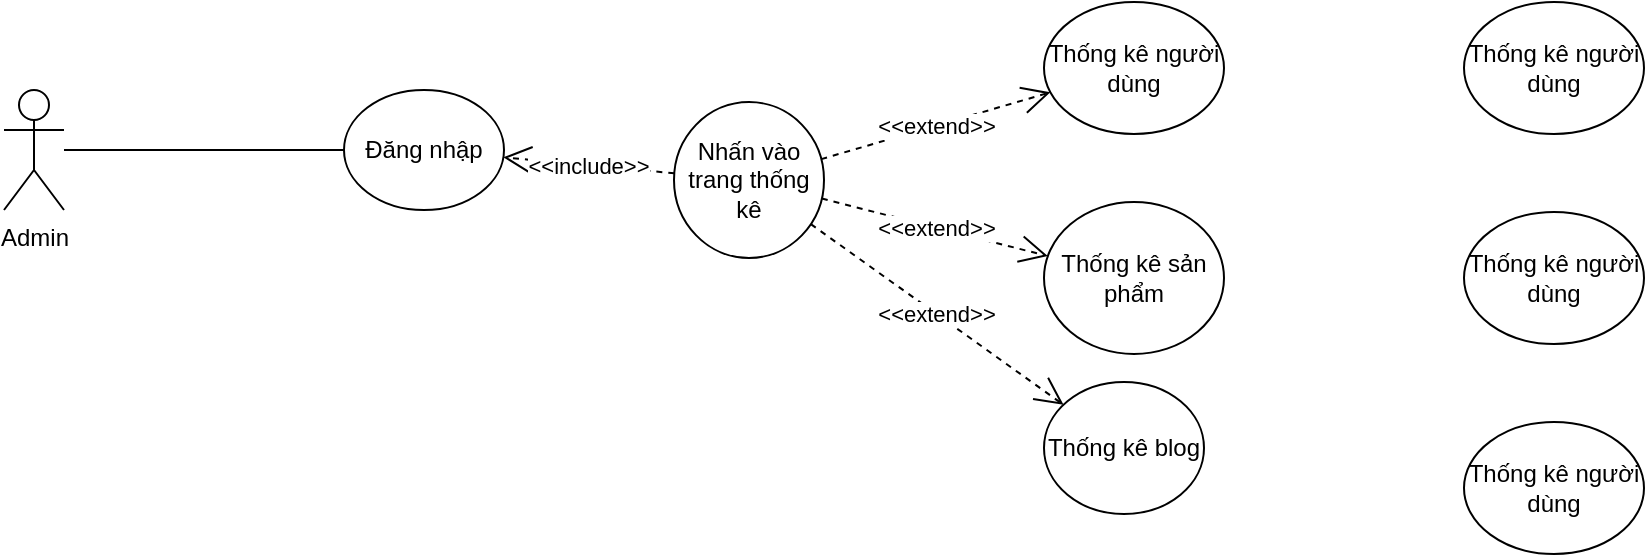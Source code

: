 <mxfile version="24.7.17">
  <diagram name="Page-1" id="0zR5M-d6_lqEYIeoNUao">
    <mxGraphModel dx="1290" dy="563" grid="1" gridSize="10" guides="1" tooltips="1" connect="1" arrows="1" fold="1" page="1" pageScale="1" pageWidth="850" pageHeight="1100" math="0" shadow="0">
      <root>
        <mxCell id="0" />
        <mxCell id="1" parent="0" />
        <mxCell id="FVzBolpwq5gQXFxgnGa_-1" value="Admin" style="shape=umlActor;verticalLabelPosition=bottom;verticalAlign=top;html=1;outlineConnect=0;" vertex="1" parent="1">
          <mxGeometry x="90" y="174" width="30" height="60" as="geometry" />
        </mxCell>
        <mxCell id="FVzBolpwq5gQXFxgnGa_-2" value="Nhấn vào trang thống kê" style="ellipse;whiteSpace=wrap;html=1;" vertex="1" parent="1">
          <mxGeometry x="425" y="180" width="75" height="78" as="geometry" />
        </mxCell>
        <mxCell id="FVzBolpwq5gQXFxgnGa_-3" value="" style="endArrow=none;html=1;rounded=0;" edge="1" parent="1" source="FVzBolpwq5gQXFxgnGa_-1" target="FVzBolpwq5gQXFxgnGa_-4">
          <mxGeometry width="50" height="50" relative="1" as="geometry">
            <mxPoint x="175" y="184" as="sourcePoint" />
            <mxPoint x="390" y="184" as="targetPoint" />
          </mxGeometry>
        </mxCell>
        <mxCell id="FVzBolpwq5gQXFxgnGa_-4" value="Đăng nhập" style="ellipse;whiteSpace=wrap;html=1;" vertex="1" parent="1">
          <mxGeometry x="260" y="174" width="80" height="60" as="geometry" />
        </mxCell>
        <mxCell id="FVzBolpwq5gQXFxgnGa_-6" value="&amp;lt;&amp;lt;include&amp;gt;&amp;gt;" style="endArrow=open;endSize=12;dashed=1;html=1;rounded=0;strokeColor=default;align=center;verticalAlign=middle;fontFamily=Helvetica;fontSize=11;fontColor=default;labelBackgroundColor=default;edgeStyle=none;" edge="1" parent="1" source="FVzBolpwq5gQXFxgnGa_-2" target="FVzBolpwq5gQXFxgnGa_-4">
          <mxGeometry width="160" relative="1" as="geometry">
            <mxPoint x="295" y="135" as="sourcePoint" />
            <mxPoint x="205" y="175" as="targetPoint" />
            <mxPoint as="offset" />
          </mxGeometry>
        </mxCell>
        <mxCell id="FVzBolpwq5gQXFxgnGa_-7" value="Thống kê người dùng" style="ellipse;whiteSpace=wrap;html=1;" vertex="1" parent="1">
          <mxGeometry x="610" y="130" width="90" height="66" as="geometry" />
        </mxCell>
        <mxCell id="FVzBolpwq5gQXFxgnGa_-8" value="&amp;lt;&amp;lt;extend&amp;gt;&amp;gt;" style="endArrow=open;endSize=12;dashed=1;html=1;rounded=0;strokeColor=default;align=center;verticalAlign=middle;fontFamily=Helvetica;fontSize=11;fontColor=default;labelBackgroundColor=default;edgeStyle=none;" edge="1" parent="1" source="FVzBolpwq5gQXFxgnGa_-2" target="FVzBolpwq5gQXFxgnGa_-7">
          <mxGeometry width="160" relative="1" as="geometry">
            <mxPoint x="460" y="219" as="sourcePoint" />
            <mxPoint x="350" y="215" as="targetPoint" />
            <mxPoint as="offset" />
          </mxGeometry>
        </mxCell>
        <mxCell id="FVzBolpwq5gQXFxgnGa_-9" value="Thống kê sản phẩm" style="ellipse;whiteSpace=wrap;html=1;" vertex="1" parent="1">
          <mxGeometry x="610" y="230" width="90" height="76" as="geometry" />
        </mxCell>
        <mxCell id="FVzBolpwq5gQXFxgnGa_-10" value="Thống kê blog" style="ellipse;whiteSpace=wrap;html=1;" vertex="1" parent="1">
          <mxGeometry x="610" y="320" width="80" height="66" as="geometry" />
        </mxCell>
        <mxCell id="FVzBolpwq5gQXFxgnGa_-11" value="&amp;lt;&amp;lt;extend&amp;gt;&amp;gt;" style="endArrow=open;endSize=12;dashed=1;html=1;rounded=0;strokeColor=default;align=center;verticalAlign=middle;fontFamily=Helvetica;fontSize=11;fontColor=default;labelBackgroundColor=default;edgeStyle=none;" edge="1" parent="1" source="FVzBolpwq5gQXFxgnGa_-2" target="FVzBolpwq5gQXFxgnGa_-9">
          <mxGeometry width="160" relative="1" as="geometry">
            <mxPoint x="533" y="205" as="sourcePoint" />
            <mxPoint x="625" y="177" as="targetPoint" />
            <mxPoint as="offset" />
          </mxGeometry>
        </mxCell>
        <mxCell id="FVzBolpwq5gQXFxgnGa_-12" value="&amp;lt;&amp;lt;extend&amp;gt;&amp;gt;" style="endArrow=open;endSize=12;dashed=1;html=1;rounded=0;strokeColor=default;align=center;verticalAlign=middle;fontFamily=Helvetica;fontSize=11;fontColor=default;labelBackgroundColor=default;edgeStyle=none;" edge="1" parent="1" source="FVzBolpwq5gQXFxgnGa_-2" target="FVzBolpwq5gQXFxgnGa_-10">
          <mxGeometry width="160" relative="1" as="geometry">
            <mxPoint x="543" y="215" as="sourcePoint" />
            <mxPoint x="635" y="187" as="targetPoint" />
            <mxPoint as="offset" />
          </mxGeometry>
        </mxCell>
        <mxCell id="FVzBolpwq5gQXFxgnGa_-14" value="Thống kê người dùng" style="ellipse;whiteSpace=wrap;html=1;" vertex="1" parent="1">
          <mxGeometry x="820" y="130" width="90" height="66" as="geometry" />
        </mxCell>
        <mxCell id="FVzBolpwq5gQXFxgnGa_-15" value="Thống kê người dùng" style="ellipse;whiteSpace=wrap;html=1;" vertex="1" parent="1">
          <mxGeometry x="820" y="235" width="90" height="66" as="geometry" />
        </mxCell>
        <mxCell id="FVzBolpwq5gQXFxgnGa_-16" value="Thống kê người dùng" style="ellipse;whiteSpace=wrap;html=1;" vertex="1" parent="1">
          <mxGeometry x="820" y="340" width="90" height="66" as="geometry" />
        </mxCell>
      </root>
    </mxGraphModel>
  </diagram>
</mxfile>
